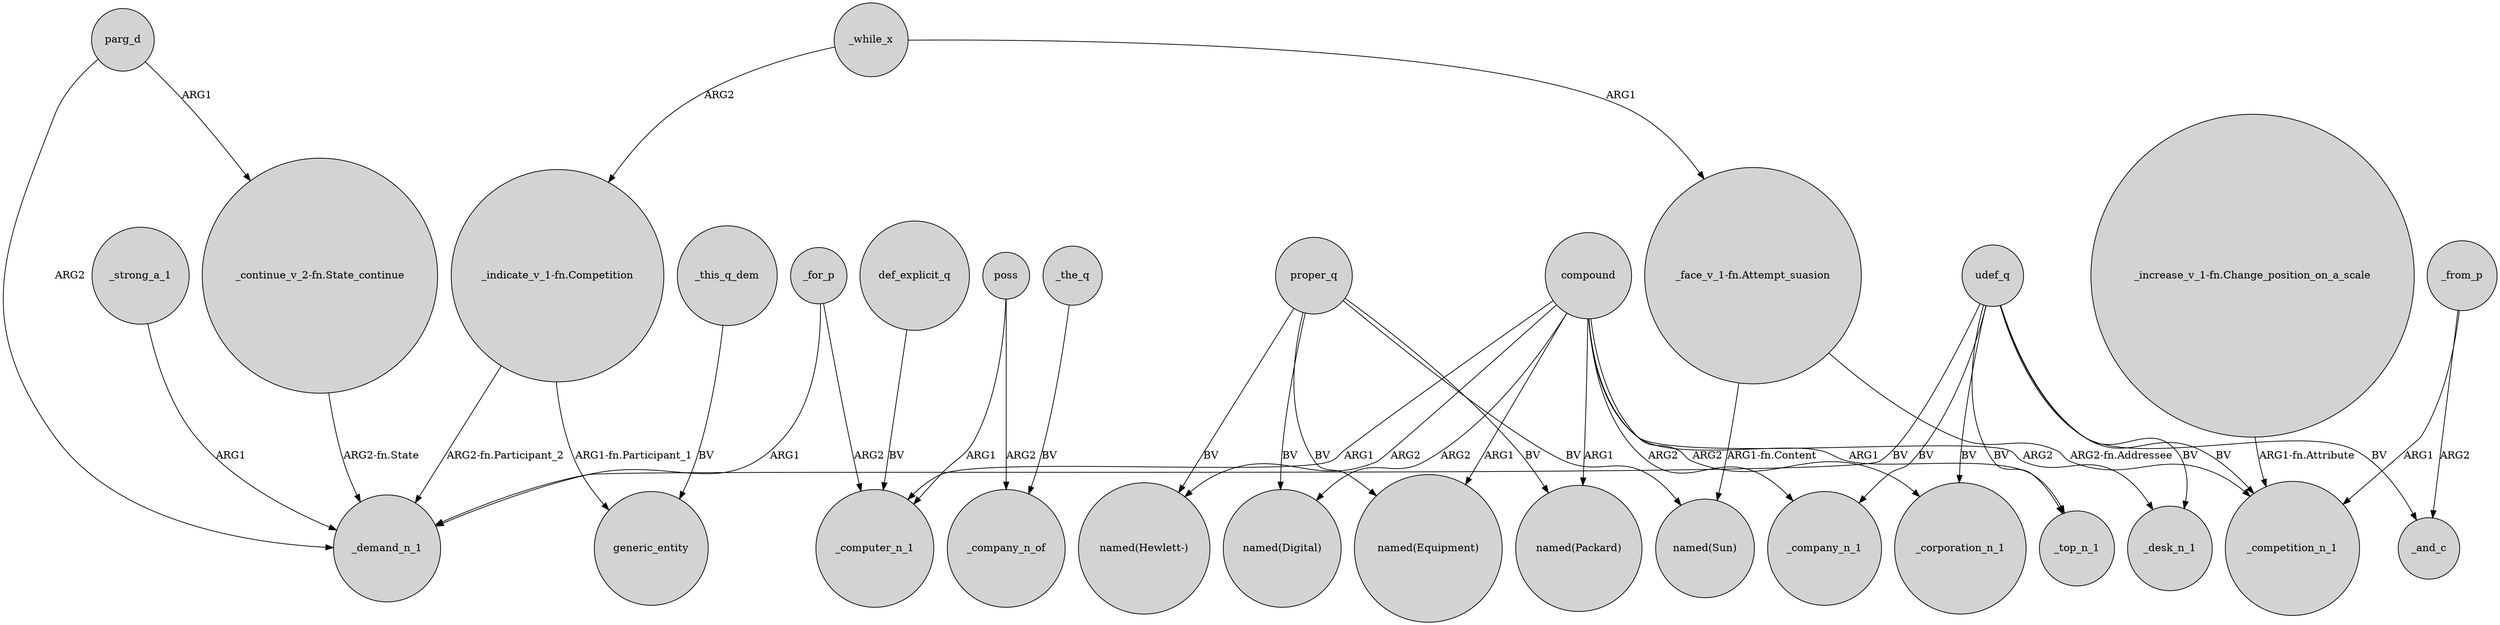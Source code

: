 digraph {
	node [shape=circle style=filled]
	_for_p -> _demand_n_1 [label=ARG1]
	udef_q -> _top_n_1 [label=BV]
	compound -> _computer_n_1 [label=ARG1]
	compound -> "named(Equipment)" [label=ARG1]
	parg_d -> _demand_n_1 [label=ARG2]
	proper_q -> "named(Equipment)" [label=BV]
	def_explicit_q -> _computer_n_1 [label=BV]
	compound -> _desk_n_1 [label=ARG2]
	proper_q -> "named(Hewlett-)" [label=BV]
	compound -> _company_n_1 [label=ARG2]
	compound -> _top_n_1 [label=ARG1]
	udef_q -> _company_n_1 [label=BV]
	parg_d -> "_continue_v_2-fn.State_continue" [label=ARG1]
	"_face_v_1-fn.Attempt_suasion" -> "named(Sun)" [label="ARG1-fn.Content"]
	_from_p -> _and_c [label=ARG2]
	udef_q -> _and_c [label=BV]
	"_indicate_v_1-fn.Competition" -> _demand_n_1 [label="ARG2-fn.Participant_2"]
	udef_q -> _desk_n_1 [label=BV]
	_while_x -> "_face_v_1-fn.Attempt_suasion" [label=ARG1]
	_strong_a_1 -> _demand_n_1 [label=ARG1]
	proper_q -> "named(Packard)" [label=BV]
	proper_q -> "named(Digital)" [label=BV]
	poss -> _company_n_of [label=ARG2]
	_this_q_dem -> generic_entity [label=BV]
	proper_q -> "named(Sun)" [label=BV]
	_from_p -> _competition_n_1 [label=ARG1]
	compound -> "named(Packard)" [label=ARG1]
	_for_p -> _computer_n_1 [label=ARG2]
	_while_x -> "_indicate_v_1-fn.Competition" [label=ARG2]
	udef_q -> _demand_n_1 [label=BV]
	"_face_v_1-fn.Attempt_suasion" -> _competition_n_1 [label="ARG2-fn.Addressee"]
	compound -> _corporation_n_1 [label=ARG2]
	udef_q -> _corporation_n_1 [label=BV]
	compound -> "named(Digital)" [label=ARG2]
	"_continue_v_2-fn.State_continue" -> _demand_n_1 [label="ARG2-fn.State"]
	poss -> _computer_n_1 [label=ARG1]
	udef_q -> _competition_n_1 [label=BV]
	_the_q -> _company_n_of [label=BV]
	compound -> "named(Hewlett-)" [label=ARG2]
	"_indicate_v_1-fn.Competition" -> generic_entity [label="ARG1-fn.Participant_1"]
	"_increase_v_1-fn.Change_position_on_a_scale" -> _competition_n_1 [label="ARG1-fn.Attribute"]
}
